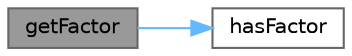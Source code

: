 digraph "getFactor"
{
 // INTERACTIVE_SVG=YES
 // LATEX_PDF_SIZE
  bgcolor="transparent";
  edge [fontname=Helvetica,fontsize=10,labelfontname=Helvetica,labelfontsize=10];
  node [fontname=Helvetica,fontsize=10,shape=box,height=0.2,width=0.4];
  rankdir="LR";
  Node1 [label="getFactor",height=0.2,width=0.4,color="gray40", fillcolor="grey60", style="filled", fontcolor="black",tooltip="Returns the adjustment factor for a name on a given date."];
  Node1 -> Node2 [color="steelblue1",style="solid"];
  Node2 [label="hasFactor",height=0.2,width=0.4,color="grey40", fillcolor="white", style="filled",URL="$classore_1_1data_1_1_adjustment_factors.html#aed5d7fc09406d0033c4ed4c1fcf29153",tooltip="Check if we have any adjustment factors for a name."];
}
